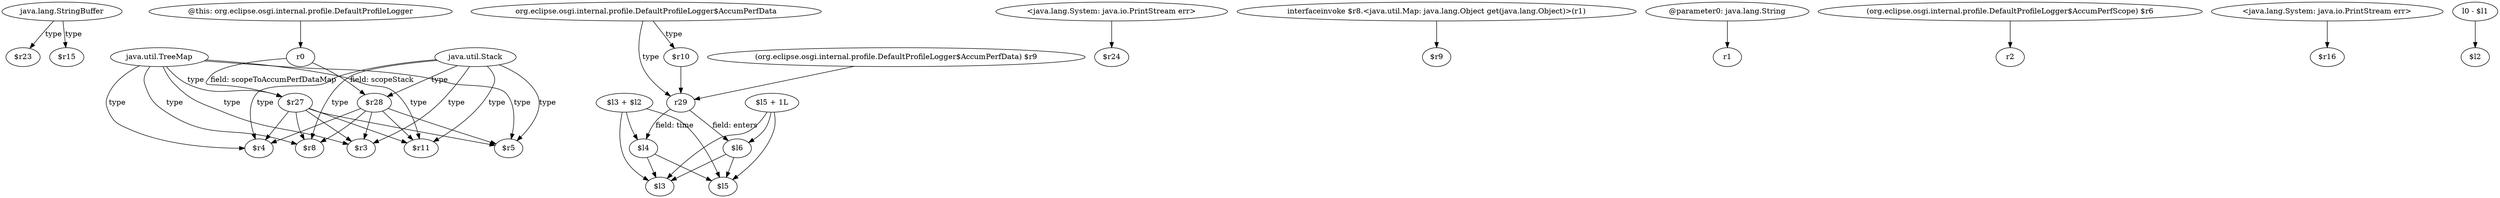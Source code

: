 digraph g {
0[label="java.lang.StringBuffer"]
1[label="$r23"]
0->1[label="type"]
2[label="$r28"]
3[label="$r11"]
2->3[label=""]
4[label="$r27"]
5[label="$r3"]
4->5[label=""]
6[label="org.eclipse.osgi.internal.profile.DefaultProfileLogger$AccumPerfData"]
7[label="r29"]
6->7[label="type"]
8[label="@this: org.eclipse.osgi.internal.profile.DefaultProfileLogger"]
9[label="r0"]
8->9[label=""]
10[label="$l5 + 1L"]
11[label="$l5"]
10->11[label=""]
12[label="java.util.TreeMap"]
13[label="$r4"]
12->13[label="type"]
2->5[label=""]
14[label="java.util.Stack"]
14->13[label="type"]
15[label="$l3 + $l2"]
16[label="$l3"]
15->16[label=""]
17[label="$l6"]
10->17[label=""]
14->3[label="type"]
18[label="$r8"]
2->18[label=""]
2->13[label=""]
19[label="<java.lang.System: java.io.PrintStream err>"]
20[label="$r24"]
19->20[label=""]
14->2[label="type"]
12->5[label="type"]
21[label="$l4"]
21->16[label=""]
22[label="$r15"]
0->22[label="type"]
4->3[label=""]
4->18[label=""]
23[label="interfaceinvoke $r8.<java.util.Map: java.lang.Object get(java.lang.Object)>(r1)"]
24[label="$r9"]
23->24[label=""]
25[label="$r10"]
25->7[label=""]
14->18[label="type"]
6->25[label="type"]
12->3[label="type"]
21->11[label=""]
15->11[label=""]
7->21[label="field: time"]
26[label="(org.eclipse.osgi.internal.profile.DefaultProfileLogger$AccumPerfData) $r9"]
26->7[label=""]
15->21[label=""]
27[label="@parameter0: java.lang.String"]
28[label="r1"]
27->28[label=""]
9->2[label="field: scopeStack"]
29[label="$r5"]
12->29[label="type"]
4->13[label=""]
30[label="(org.eclipse.osgi.internal.profile.DefaultProfileLogger$AccumPerfScope) $r6"]
31[label="r2"]
30->31[label=""]
17->11[label=""]
12->4[label="type"]
14->29[label="type"]
14->5[label="type"]
17->16[label=""]
4->29[label=""]
2->29[label=""]
10->16[label=""]
7->17[label="field: enters"]
12->18[label="type"]
9->4[label="field: scopeToAccumPerfDataMap"]
32[label="<java.lang.System: java.io.PrintStream err>"]
33[label="$r16"]
32->33[label=""]
34[label="l0 - $l1"]
35[label="$l2"]
34->35[label=""]
}